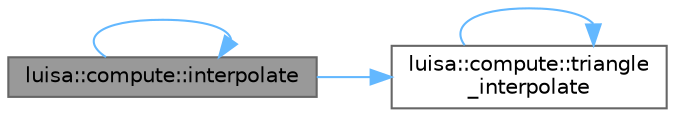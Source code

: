 digraph "luisa::compute::interpolate"
{
 // LATEX_PDF_SIZE
  bgcolor="transparent";
  edge [fontname=Helvetica,fontsize=10,labelfontname=Helvetica,labelfontsize=10];
  node [fontname=Helvetica,fontsize=10,shape=box,height=0.2,width=0.4];
  rankdir="LR";
  Node1 [id="Node000001",label="luisa::compute::interpolate",height=0.2,width=0.4,color="gray40", fillcolor="grey60", style="filled", fontcolor="black",tooltip=" "];
  Node1 -> Node1 [id="edge1_Node000001_Node000001",color="steelblue1",style="solid",tooltip=" "];
  Node1 -> Node2 [id="edge2_Node000001_Node000002",color="steelblue1",style="solid",tooltip=" "];
  Node2 [id="Node000002",label="luisa::compute::triangle\l_interpolate",height=0.2,width=0.4,color="grey40", fillcolor="white", style="filled",URL="$namespaceluisa_1_1compute.html#ac1f37b5e17bbd7e8225077f58f8ebbb6",tooltip=" "];
  Node2 -> Node2 [id="edge3_Node000002_Node000002",color="steelblue1",style="solid",tooltip=" "];
}
